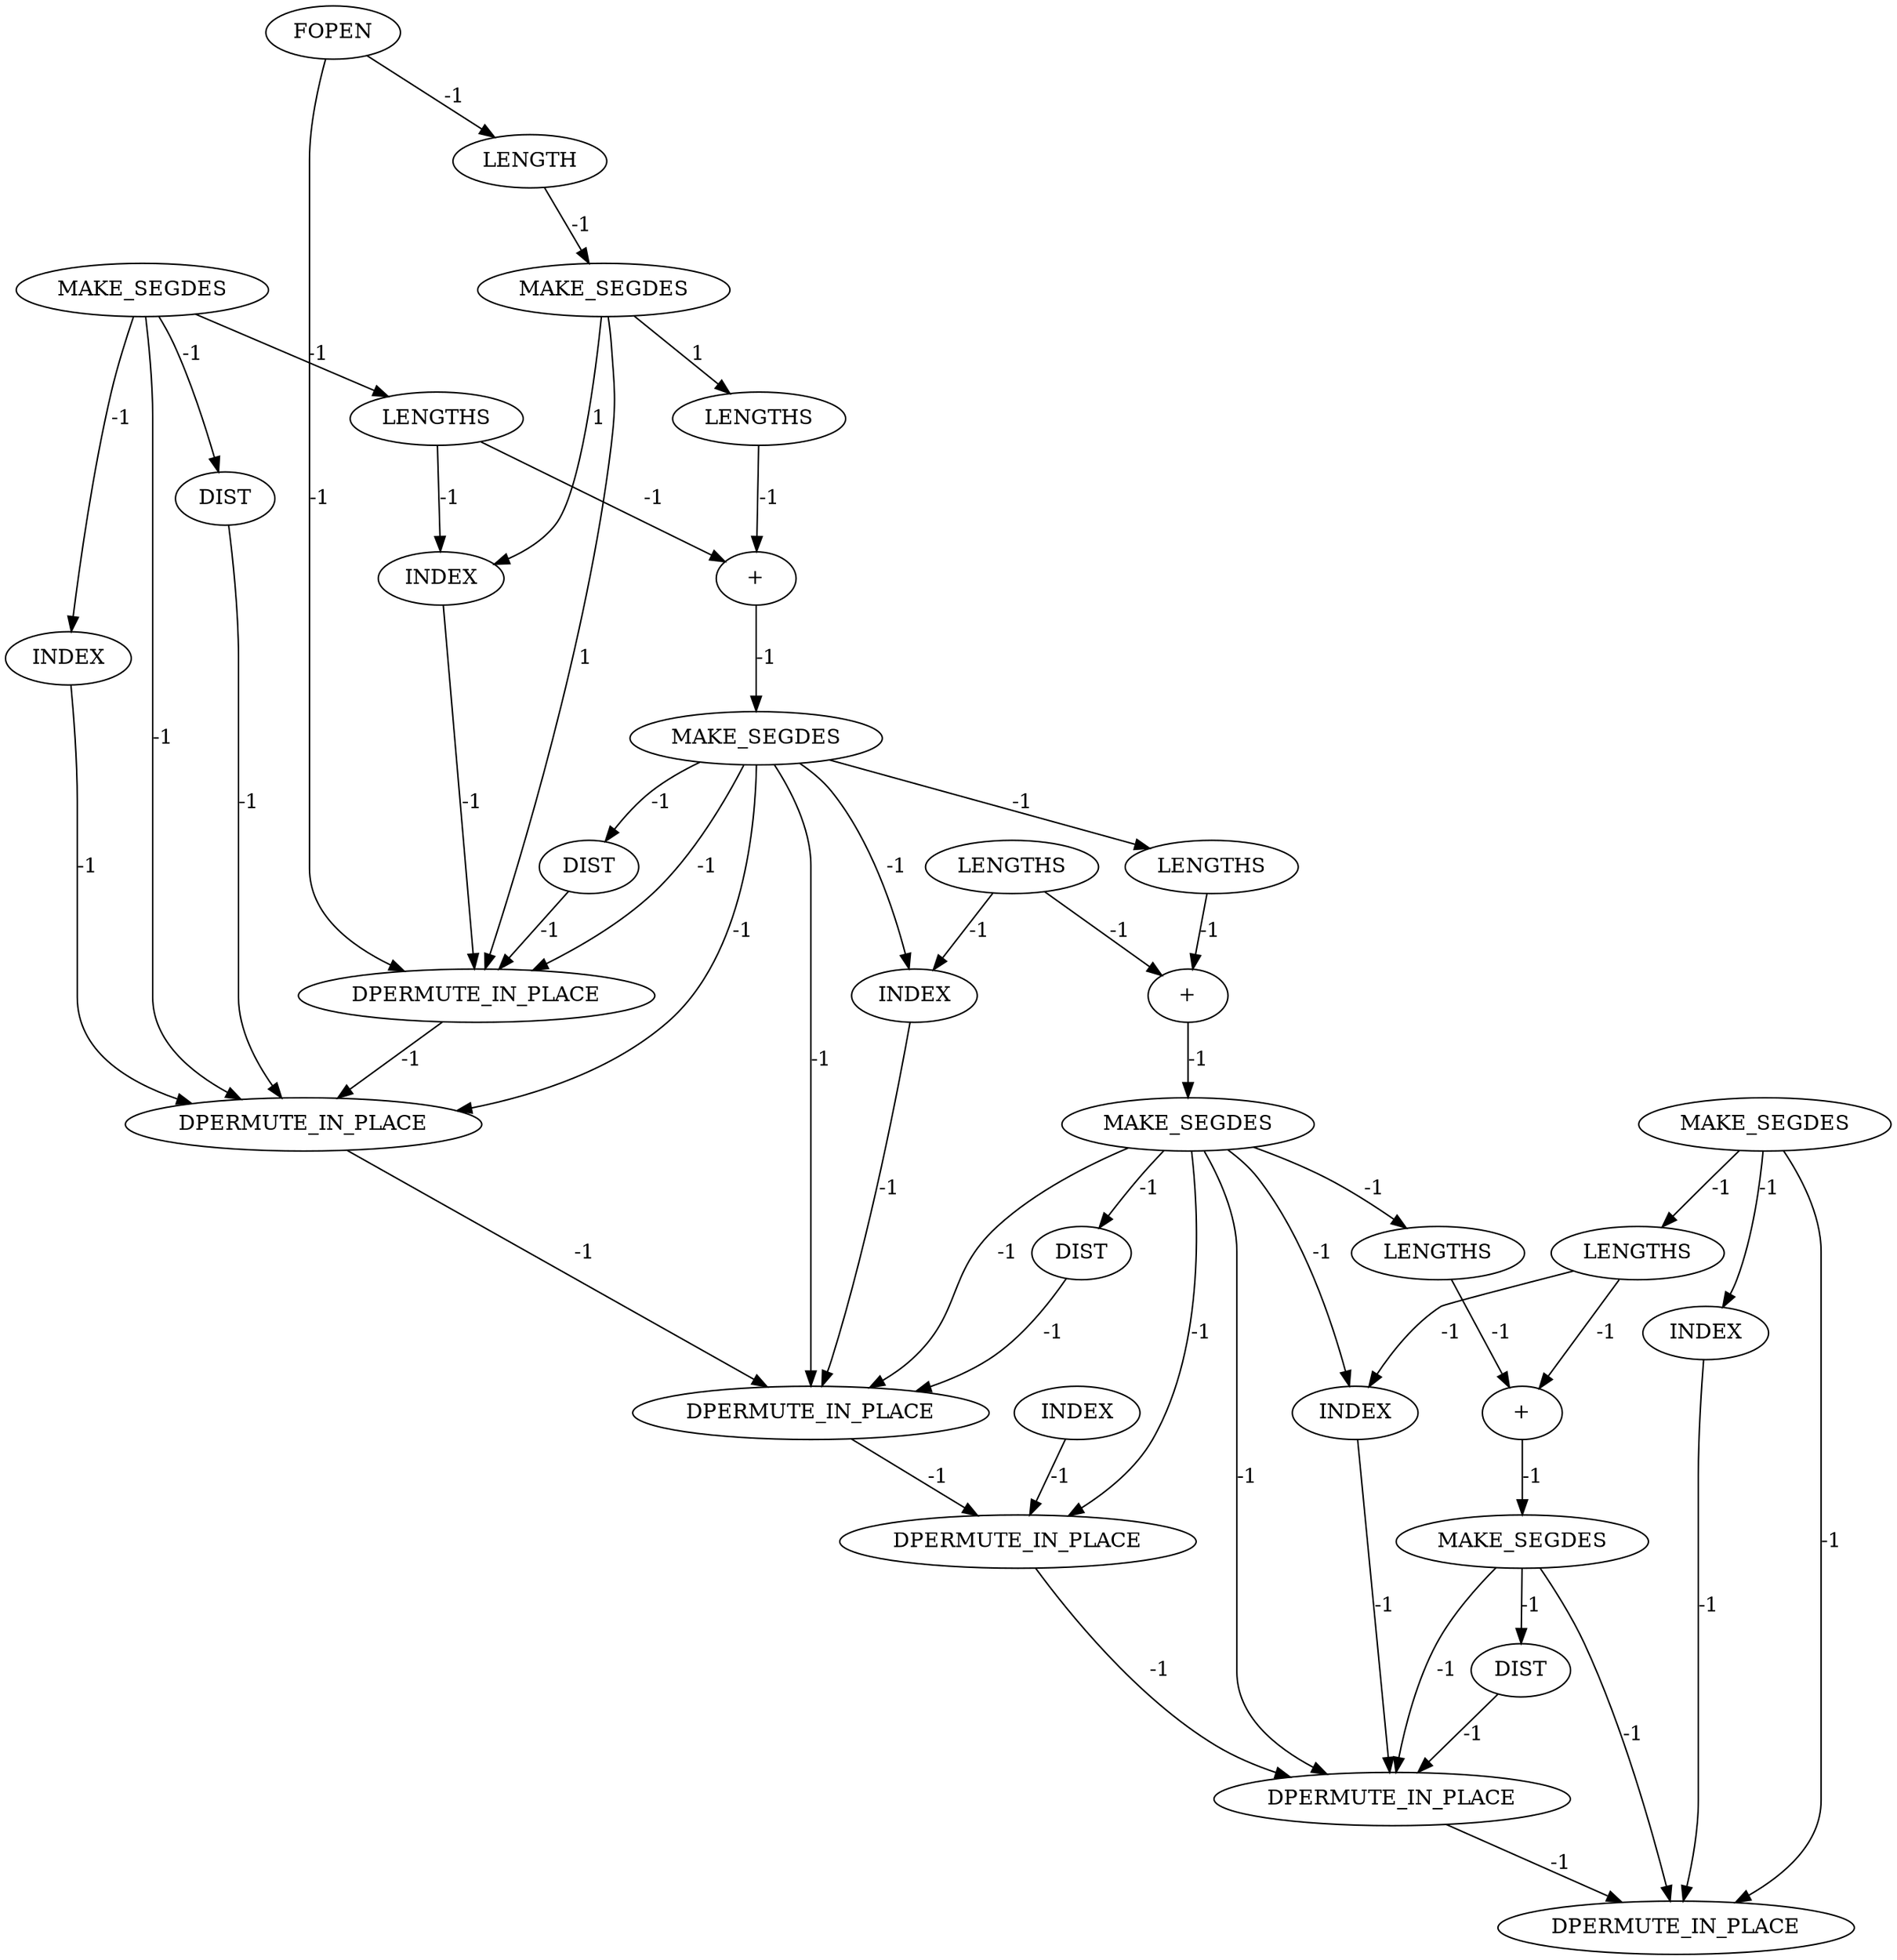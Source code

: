 digraph {
	convex_hull_large_grid_INST_3061 [label=DIST cost=0]
	convex_hull_large_grid_INST_3115 [label=LENGTHS cost=0]
	convex_hull_large_grid_INST_2940 [label=MAKE_SEGDES cost=2193]
	convex_hull_large_grid_INST_6317 [label=DPERMUTE_IN_PLACE cost=0]
	convex_hull_large_grid_INST_2950 [label=DIST cost=0]
	convex_hull_large_grid_INST_6318 [label=DPERMUTE_IN_PLACE cost=0]
	convex_hull_large_grid_INST_94 [label=FOPEN cost=0]
	convex_hull_large_grid_INST_3050 [label="+" cost=0]
	convex_hull_large_grid_INST_2983 [label=LENGTHS cost=0]
	convex_hull_large_grid_INST_3049 [label=LENGTHS cost=0]
	convex_hull_large_grid_INST_6316 [label=DPERMUTE_IN_PLACE cost=0]
	convex_hull_large_grid_INST_2973 [label=INDEX cost=0]
	convex_hull_large_grid_INST_2961 [label=INDEX cost=0]
	convex_hull_large_grid_INST_3031 [label=LENGTHS cost=0]
	convex_hull_large_grid_INST_2995 [label=DIST cost=0]
	convex_hull_large_grid_INST_3039 [label=INDEX cost=0]
	convex_hull_large_grid_INST_3055 [label=MAKE_SEGDES cost=0]
	convex_hull_large_grid_INST_3027 [label=INDEX cost=0]
	convex_hull_large_grid_INST_3116 [label="+" cost=0]
	convex_hull_large_grid_INST_2989 [label=MAKE_SEGDES cost=0]
	convex_hull_large_grid_INST_2944 [label=MAKE_SEGDES cost=0]
	convex_hull_large_grid_INST_2965 [label=LENGTHS cost=0]
	convex_hull_large_grid_INST_3121 [label=MAKE_SEGDES cost=0]
	convex_hull_large_grid_INST_3105 [label=INDEX cost=0]
	convex_hull_large_grid_INST_6313 [label=DPERMUTE_IN_PLACE cost=0]
	convex_hull_large_grid_INST_3093 [label=INDEX cost=0]
	convex_hull_large_grid_INST_3097 [label=LENGTHS cost=0]
	convex_hull_large_grid_INST_6315 [label=DPERMUTE_IN_PLACE cost=0]
	convex_hull_large_grid_INST_101 [label=MAKE_SEGDES cost=0]
	convex_hull_large_grid_INST_2939 [label=LENGTH cost=0]
	convex_hull_large_grid_INST_6314 [label=DPERMUTE_IN_PLACE cost=0]
	convex_hull_large_grid_INST_3127 [label=DIST cost=0]
	convex_hull_large_grid_INST_2984 [label="+" cost=0]
	convex_hull_large_grid_INST_3061 -> convex_hull_large_grid_INST_6315 [label=-1 cost=-1]
	convex_hull_large_grid_INST_3115 -> convex_hull_large_grid_INST_3116 [label=-1 cost=-1]
	convex_hull_large_grid_INST_2940 -> convex_hull_large_grid_INST_2973 [label=1 cost=1]
	convex_hull_large_grid_INST_2940 -> convex_hull_large_grid_INST_2983 [label=1 cost=1]
	convex_hull_large_grid_INST_2940 -> convex_hull_large_grid_INST_6313 [label=1 cost=1]
	convex_hull_large_grid_INST_6317 -> convex_hull_large_grid_INST_6318 [label=-1 cost=-1]
	convex_hull_large_grid_INST_2950 -> convex_hull_large_grid_INST_6314 [label=-1 cost=-1]
	convex_hull_large_grid_INST_94 -> convex_hull_large_grid_INST_2939 [label=-1 cost=-1]
	convex_hull_large_grid_INST_94 -> convex_hull_large_grid_INST_6313 [label=-1 cost=-1]
	convex_hull_large_grid_INST_3050 -> convex_hull_large_grid_INST_3055 [label=-1 cost=-1]
	convex_hull_large_grid_INST_2983 -> convex_hull_large_grid_INST_2984 [label=-1 cost=-1]
	convex_hull_large_grid_INST_3049 -> convex_hull_large_grid_INST_3050 [label=-1 cost=-1]
	convex_hull_large_grid_INST_6316 -> convex_hull_large_grid_INST_6317 [label=-1 cost=-1]
	convex_hull_large_grid_INST_2973 -> convex_hull_large_grid_INST_6313 [label=-1 cost=-1]
	convex_hull_large_grid_INST_2961 -> convex_hull_large_grid_INST_6314 [label=-1 cost=-1]
	convex_hull_large_grid_INST_3031 -> convex_hull_large_grid_INST_3039 [label=-1 cost=-1]
	convex_hull_large_grid_INST_3031 -> convex_hull_large_grid_INST_3050 [label=-1 cost=-1]
	convex_hull_large_grid_INST_2995 -> convex_hull_large_grid_INST_6313 [label=-1 cost=-1]
	convex_hull_large_grid_INST_3039 -> convex_hull_large_grid_INST_6315 [label=-1 cost=-1]
	convex_hull_large_grid_INST_3055 -> convex_hull_large_grid_INST_3061 [label=-1 cost=-1]
	convex_hull_large_grid_INST_3055 -> convex_hull_large_grid_INST_6315 [label=-1 cost=-1]
	convex_hull_large_grid_INST_3055 -> convex_hull_large_grid_INST_6316 [label=-1 cost=-1]
	convex_hull_large_grid_INST_3055 -> convex_hull_large_grid_INST_3105 [label=-1 cost=-1]
	convex_hull_large_grid_INST_3055 -> convex_hull_large_grid_INST_3115 [label=-1 cost=-1]
	convex_hull_large_grid_INST_3055 -> convex_hull_large_grid_INST_6317 [label=-1 cost=-1]
	convex_hull_large_grid_INST_3027 -> convex_hull_large_grid_INST_6316 [label=-1 cost=-1]
	convex_hull_large_grid_INST_3116 -> convex_hull_large_grid_INST_3121 [label=-1 cost=-1]
	convex_hull_large_grid_INST_2989 -> convex_hull_large_grid_INST_2995 [label=-1 cost=-1]
	convex_hull_large_grid_INST_2989 -> convex_hull_large_grid_INST_6313 [label=-1 cost=-1]
	convex_hull_large_grid_INST_2989 -> convex_hull_large_grid_INST_6314 [label=-1 cost=-1]
	convex_hull_large_grid_INST_2989 -> convex_hull_large_grid_INST_3039 [label=-1 cost=-1]
	convex_hull_large_grid_INST_2989 -> convex_hull_large_grid_INST_3049 [label=-1 cost=-1]
	convex_hull_large_grid_INST_2989 -> convex_hull_large_grid_INST_6315 [label=-1 cost=-1]
	convex_hull_large_grid_INST_2944 -> convex_hull_large_grid_INST_2950 [label=-1 cost=-1]
	convex_hull_large_grid_INST_2944 -> convex_hull_large_grid_INST_2961 [label=-1 cost=-1]
	convex_hull_large_grid_INST_2944 -> convex_hull_large_grid_INST_2965 [label=-1 cost=-1]
	convex_hull_large_grid_INST_2944 -> convex_hull_large_grid_INST_6314 [label=-1 cost=-1]
	convex_hull_large_grid_INST_2965 -> convex_hull_large_grid_INST_2973 [label=-1 cost=-1]
	convex_hull_large_grid_INST_2965 -> convex_hull_large_grid_INST_2984 [label=-1 cost=-1]
	convex_hull_large_grid_INST_3121 -> convex_hull_large_grid_INST_3127 [label=-1 cost=-1]
	convex_hull_large_grid_INST_3121 -> convex_hull_large_grid_INST_6317 [label=-1 cost=-1]
	convex_hull_large_grid_INST_3121 -> convex_hull_large_grid_INST_6318 [label=-1 cost=-1]
	convex_hull_large_grid_INST_3105 -> convex_hull_large_grid_INST_6317 [label=-1 cost=-1]
	convex_hull_large_grid_INST_6313 -> convex_hull_large_grid_INST_6314 [label=-1 cost=-1]
	convex_hull_large_grid_INST_3093 -> convex_hull_large_grid_INST_6318 [label=-1 cost=-1]
	convex_hull_large_grid_INST_3097 -> convex_hull_large_grid_INST_3105 [label=-1 cost=-1]
	convex_hull_large_grid_INST_3097 -> convex_hull_large_grid_INST_3116 [label=-1 cost=-1]
	convex_hull_large_grid_INST_6315 -> convex_hull_large_grid_INST_6316 [label=-1 cost=-1]
	convex_hull_large_grid_INST_101 -> convex_hull_large_grid_INST_3093 [label=-1 cost=-1]
	convex_hull_large_grid_INST_101 -> convex_hull_large_grid_INST_3097 [label=-1 cost=-1]
	convex_hull_large_grid_INST_101 -> convex_hull_large_grid_INST_6318 [label=-1 cost=-1]
	convex_hull_large_grid_INST_2939 -> convex_hull_large_grid_INST_2940 [label=-1 cost=-1]
	convex_hull_large_grid_INST_6314 -> convex_hull_large_grid_INST_6315 [label=-1 cost=-1]
	convex_hull_large_grid_INST_3127 -> convex_hull_large_grid_INST_6317 [label=-1 cost=-1]
	convex_hull_large_grid_INST_2984 -> convex_hull_large_grid_INST_2989 [label=-1 cost=-1]
}
